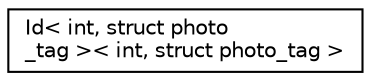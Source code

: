 digraph "Graphical Class Hierarchy"
{
 // LATEX_PDF_SIZE
  edge [fontname="Helvetica",fontsize="10",labelfontname="Helvetica",labelfontsize="10"];
  node [fontname="Helvetica",fontsize="10",shape=record];
  rankdir="LR";
  Node0 [label="Id\< int, struct photo\l_tag \>\< int, struct photo_tag \>",height=0.2,width=0.4,color="black", fillcolor="white", style="filled",URL="$class_id.html",tooltip=" "];
}
